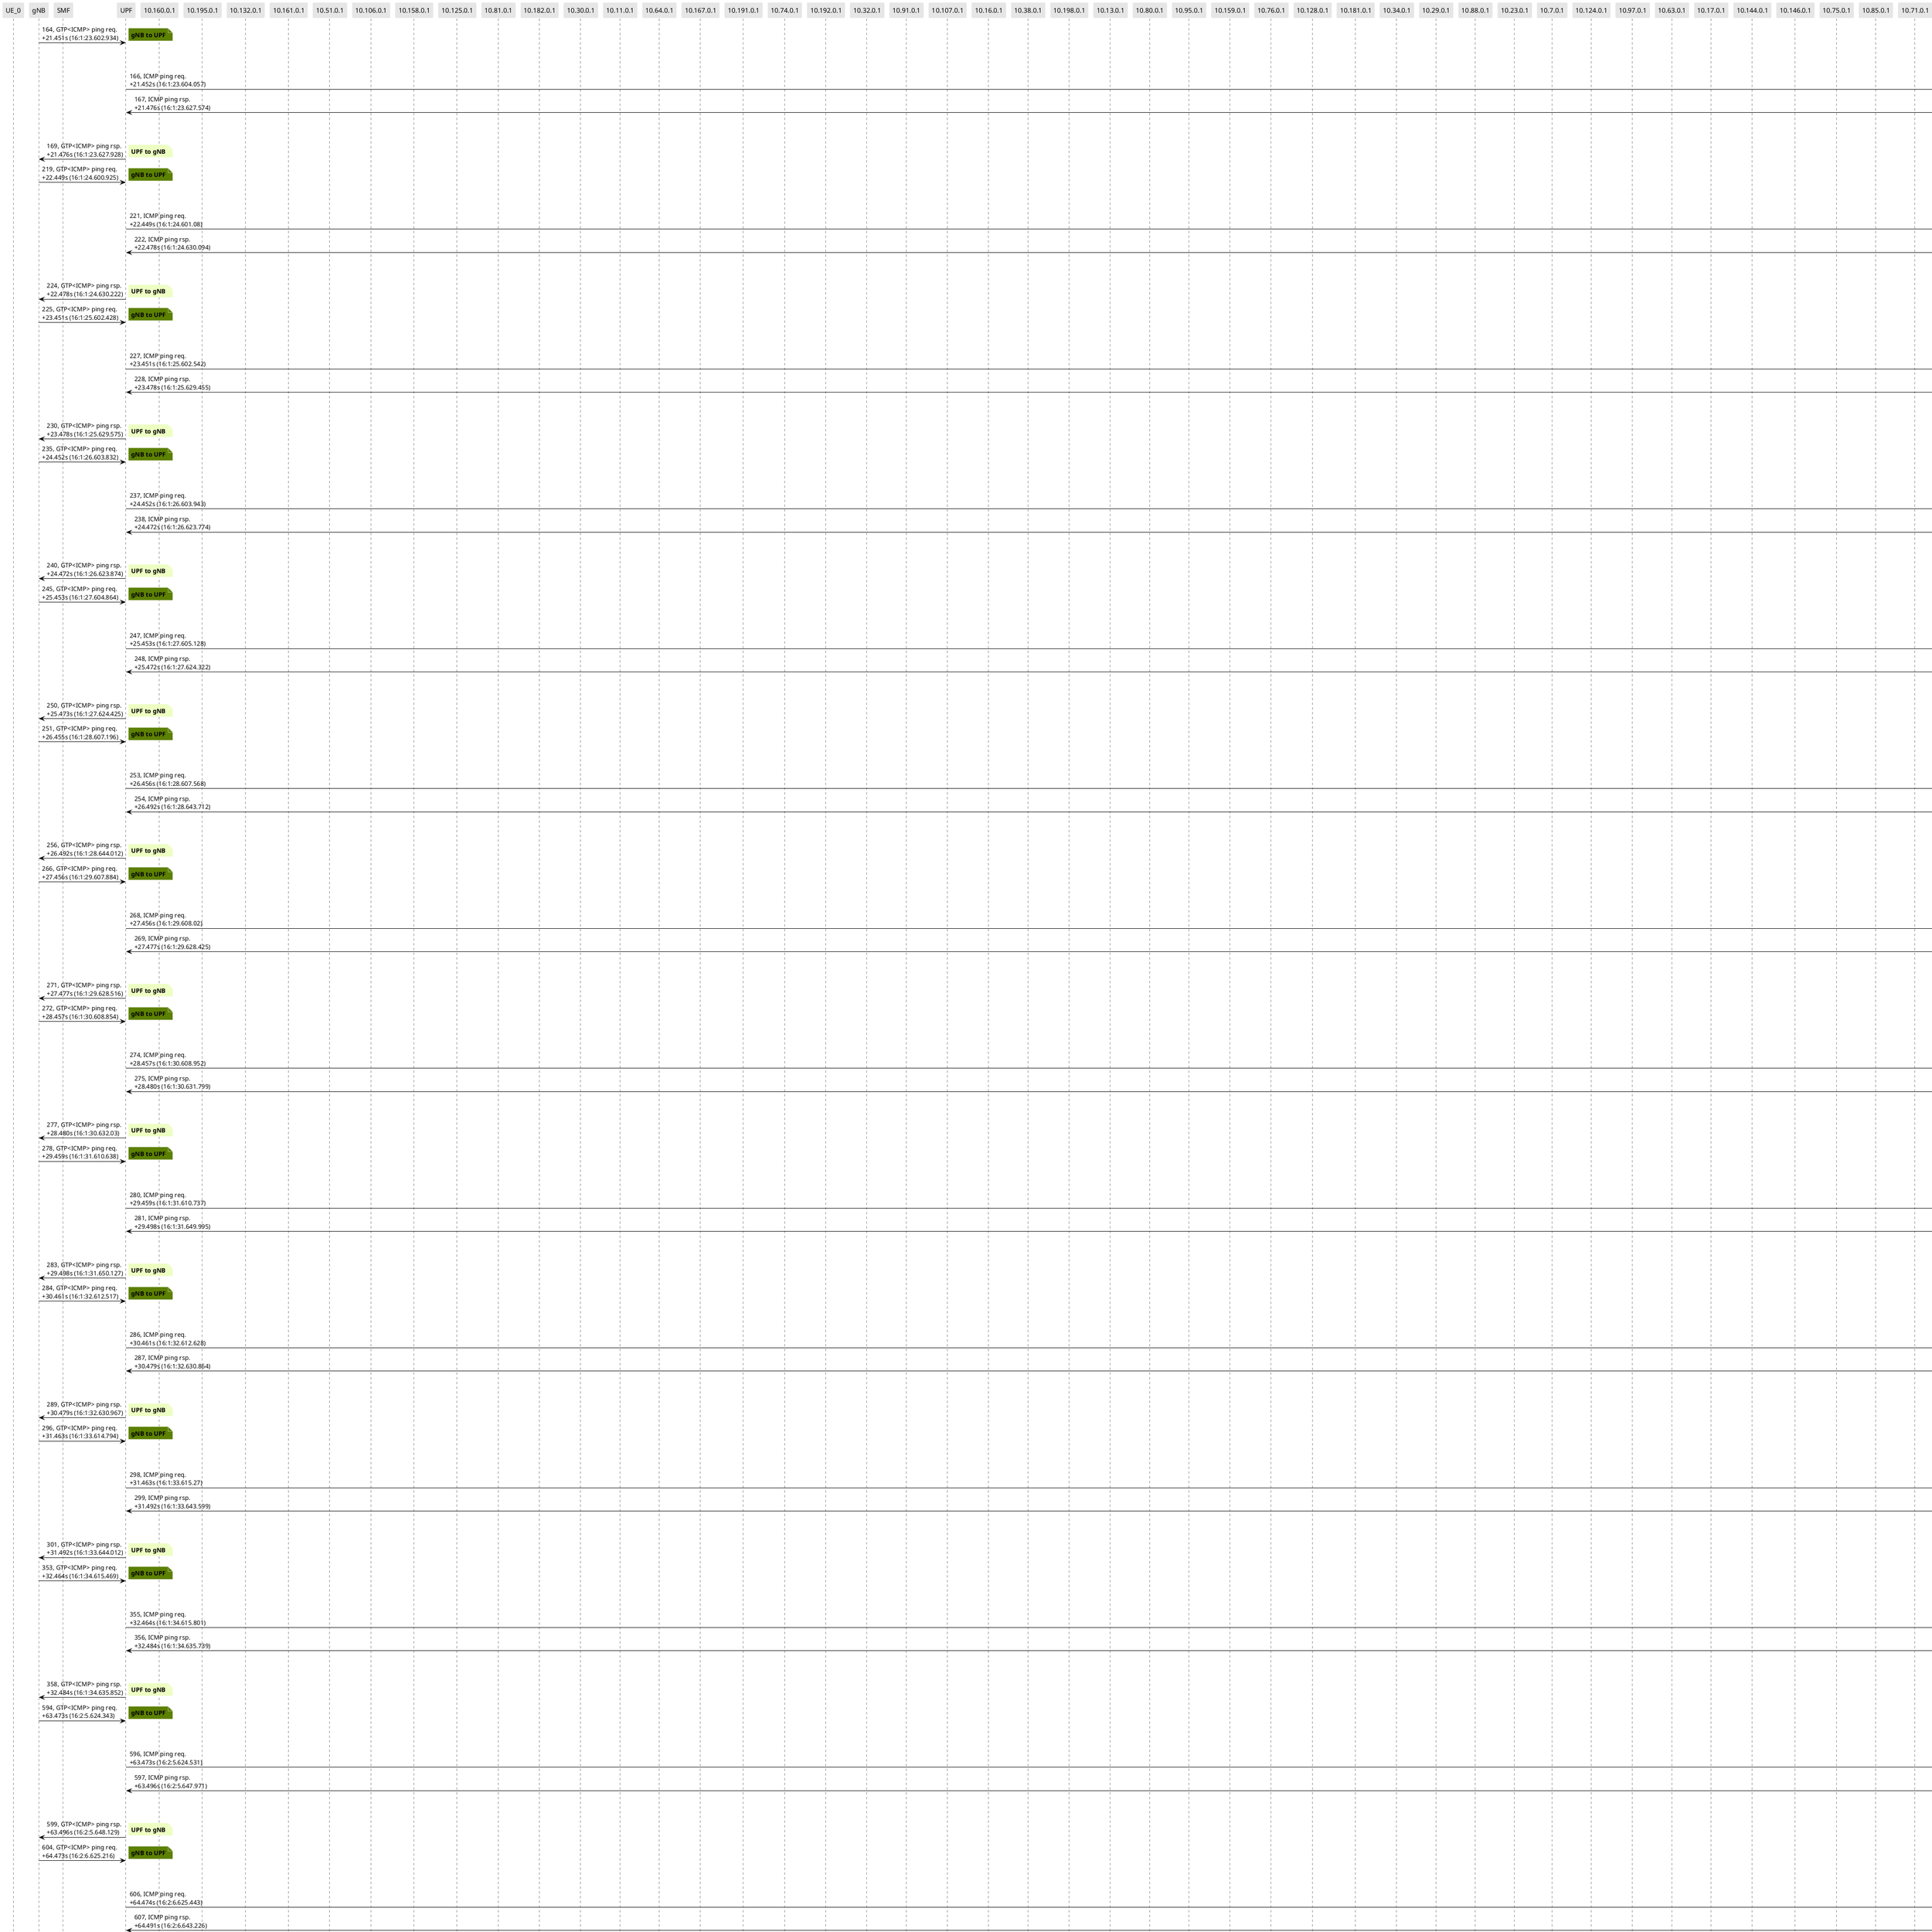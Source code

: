 @startuml
skinparam shadowing false
skinparam NoteBorderColor white
skinparam sequence {
    ArrowColor black
    LifeLineBorderColor black
    LifeLineBackgroundColor black
    ParticipantBorderColor white
    ParticipantBackgroundColor #e6e6e6
}
participant "UE_0"
participant "gNB"
participant "SMF"
participant "UPF"
participant "10.160.0.1"
participant "10.195.0.1"
participant "10.132.0.1"
participant "10.161.0.1"
participant "10.51.0.1"
participant "10.106.0.1"
participant "10.158.0.1"
participant "10.125.0.1"
participant "10.81.0.1"
participant "10.182.0.1"
participant "10.30.0.1"
participant "10.11.0.1"
participant "10.64.0.1"
participant "10.167.0.1"
participant "10.191.0.1"
participant "10.74.0.1"
participant "10.192.0.1"
participant "10.32.0.1"
participant "10.91.0.1"
participant "10.107.0.1"
participant "10.16.0.1"
participant "10.38.0.1"
participant "10.198.0.1"
participant "10.13.0.1"
participant "10.80.0.1"
participant "10.95.0.1"
participant "10.159.0.1"
participant "10.76.0.1"
participant "10.128.0.1"
participant "10.181.0.1"
participant "10.34.0.1"
participant "10.29.0.1"
participant "10.88.0.1"
participant "10.23.0.1"
participant "10.7.0.1"
participant "10.124.0.1"
participant "10.97.0.1"
participant "10.63.0.1"
participant "10.17.0.1"
participant "10.144.0.1"
participant "10.146.0.1"
participant "10.75.0.1"
participant "10.85.0.1"
participant "10.71.0.1"
participant "10.35.0.1"
participant "10.135.0.1"
participant "10.153.0.1"
participant "127.0.0.53"
participant "10.133.0.1"
participant "10.2.0.1"
participant "10.25.0.1"
participant "10.116.0.1"
participant "10.48.0.1"
participant "10.136.0.1"
participant "10.196.0.1"
participant "10.31.0.1"
participant "10.6.0.1"
participant "10.68.0.1"
participant "10.61.0.1"
participant "10.170.0.1"
participant "10.15.0.1"
participant "10.52.0.1"
participant "10.60.0.1"
participant "10.92.0.1"
participant "10.96.0.1"
participant "10.199.0.1"
participant "10.19.0.1"
participant "10.57.0.1"
participant "10.122.0.1"
participant "10.142.0.1"
participant "10.105.0.1"
participant "10.50.0.1"
participant "10.194.0.1"
participant "10.163.0.1"
participant "10.84.0.1"
participant "10.155.0.1"
participant "10.110.0.1"
participant "10.139.0.1"
participant "10.5.0.1"
participant "10.140.0.1"
participant "10.45.0.5"
participant "10.39.0.1"
participant "10.197.0.1"
participant "10.152.0.1"
participant "10.12.0.1"
participant "10.77.0.1"
participant "10.186.0.1"
participant "10.83.0.1"
participant "10.157.0.1"
participant "10.168.0.1"
participant "10.58.0.1"
participant "10.89.0.1"
participant "10.123.0.1"
participant "10.86.0.1"
participant "10.41.0.1"
participant "10.189.0.1"
participant "10.82.0.1"
participant "10.53.0.1"
participant "10.165.0.1"
participant "10.201.0.1"
participant "10.70.0.1"
participant "10.104.0.1"
participant "10.119.0.1"
participant "10.55.0.1"
participant "10.69.0.1"
participant "10.145.0.1"
participant "10.173.0.1"
participant "10.176.0.1"
participant "10.166.0.1"
participant "10.149.0.1"
participant "10.43.0.1"
participant "10.21.0.1"
participant "10.66.0.1"
participant "10.184.0.1"
participant "10.114.0.1"
participant "10.171.0.1"
participant "10.42.0.1"
participant "10.54.0.1"
participant "10.112.0.1"
participant "10.102.0.1"
participant "10.90.0.1"
participant "10.117.0.1"
participant "10.127.0.1"
participant "10.188.0.1"
participant "10.177.0.1"
participant "10.150.0.1"
participant "10.62.0.1"
participant "10.183.0.1"
participant "10.47.0.1"
participant "10.93.0.1"
participant "10.27.0.1"
participant "10.164.0.1"
participant "10.22.0.1"
participant "10.178.0.1"
participant "10.37.0.1"
participant "10.190.0.1"
participant "10.0.0.1"
participant "10.24.0.1"
participant "10.40.0.1"
participant "10.179.0.1"
participant "10.129.0.1"
participant "10.87.0.1"
participant "10.73.0.1"
participant "10.138.0.1"
participant "10.148.0.1"
participant "10.137.0.1"
participant "10.154.0.1"
participant "10.172.0.1"
participant "10.94.0.1"
participant "10.131.0.1"
participant "10.33.0.1"
participant "10.72.0.1"
participant "10.67.0.1"
participant "10.103.0.1"
participant "10.143.0.1"
participant "10.200.0.1"
participant "10.130.0.1"
participant "10.8.0.1"
participant "10.118.0.1"
participant "10.151.0.1"
participant "10.101.0.1"
participant "10.174.0.1"
participant "10.109.0.1"
participant "8.8.8.8"
participant "10.4.0.1"
participant "10.44.0.1"
participant "10.156.0.1"
participant "10.3.0.1"
participant "10.100.0.1"
participant "10.108.0.1"
participant "10.185.0.1"
participant "10.49.0.1"
participant "10.78.0.1"
participant "10.46.0.1"
participant "10.56.0.1"
participant "10.10.0.1"
participant "10.79.0.1"
participant "10.14.0.1"
participant "10.187.0.1"
participant "10.59.0.1"
participant "10.1.0.1"
participant "10.20.0.1"
participant "10.111.0.1"
participant "10.36.0.1"
participant "10.126.0.1"
participant "10.26.0.1"
participant "10.99.0.1"
participant "10.175.0.1"
participant "10.28.0.1"
participant "10.121.0.1"
participant "127.0.0.1"
participant "10.98.0.1"
participant "10.134.0.1"
participant "10.180.0.1"
participant "10.141.0.1"
participant "10.193.0.1"
participant "10.65.0.1"
participant "10.115.0.1"
participant "10.120.0.1"
participant "10.113.0.1"
participant "10.147.0.1"
participant "10.162.0.1"
participant "10.18.0.1"
participant "10.169.0.1"
participant "10.9.0.1"

"gNB" -> "UPF": 164, GTP<ICMP> ping req.\n+21.451s (16:1:23.602.934)

note right #5C8001
**gNB to UPF**
end note

"10.45.0.5" -> "8.8.8.8": 165, ICMP ping req.\n+21.452s (16:1:23.604.018)

note right #5C8001
**10.45.0.5 to 8.8.8.8**
end note

"UPF" -> "8.8.8.8": 166, ICMP ping req.\n+21.452s (16:1:23.604.057)

note right #5C8001
**UPF to 8.8.8.8**
end note

"8.8.8.8" -> "UPF": 167, ICMP ping rsp.\n+21.476s (16:1:23.627.574)

note right #EDFEC2
**8.8.8.8 to UPF**
end note

"8.8.8.8" -> "10.45.0.5": 168, ICMP ping rsp.\n+21.476s (16:1:23.627.602)

note right #EDFEC2
**8.8.8.8 to 10.45.0.5**
end note

"UPF" -> "gNB": 169, GTP<ICMP> ping rsp.\n+21.476s (16:1:23.627.928)

note right #EDFEC2
**UPF to gNB**
end note

"gNB" -> "UPF": 219, GTP<ICMP> ping req.\n+22.449s (16:1:24.600.925)

note right #5C8001
**gNB to UPF**
end note

"10.45.0.5" -> "8.8.8.8": 220, ICMP ping req.\n+22.449s (16:1:24.601.053)

note right #5C8001
**10.45.0.5 to 8.8.8.8**
end note

"UPF" -> "8.8.8.8": 221, ICMP ping req.\n+22.449s (16:1:24.601.08)

note right #5C8001
**UPF to 8.8.8.8**
end note

"8.8.8.8" -> "UPF": 222, ICMP ping rsp.\n+22.478s (16:1:24.630.094)

note right #EDFEC2
**8.8.8.8 to UPF**
end note

"8.8.8.8" -> "10.45.0.5": 223, ICMP ping rsp.\n+22.478s (16:1:24.630.124)

note right #EDFEC2
**8.8.8.8 to 10.45.0.5**
end note

"UPF" -> "gNB": 224, GTP<ICMP> ping rsp.\n+22.478s (16:1:24.630.222)

note right #EDFEC2
**UPF to gNB**
end note

"gNB" -> "UPF": 225, GTP<ICMP> ping req.\n+23.451s (16:1:25.602.428)

note right #5C8001
**gNB to UPF**
end note

"10.45.0.5" -> "8.8.8.8": 226, ICMP ping req.\n+23.451s (16:1:25.602.528)

note right #5C8001
**10.45.0.5 to 8.8.8.8**
end note

"UPF" -> "8.8.8.8": 227, ICMP ping req.\n+23.451s (16:1:25.602.542)

note right #5C8001
**UPF to 8.8.8.8**
end note

"8.8.8.8" -> "UPF": 228, ICMP ping rsp.\n+23.478s (16:1:25.629.455)

note right #EDFEC2
**8.8.8.8 to UPF**
end note

"8.8.8.8" -> "10.45.0.5": 229, ICMP ping rsp.\n+23.478s (16:1:25.629.488)

note right #EDFEC2
**8.8.8.8 to 10.45.0.5**
end note

"UPF" -> "gNB": 230, GTP<ICMP> ping rsp.\n+23.478s (16:1:25.629.575)

note right #EDFEC2
**UPF to gNB**
end note

"gNB" -> "UPF": 235, GTP<ICMP> ping req.\n+24.452s (16:1:26.603.832)

note right #5C8001
**gNB to UPF**
end note

"10.45.0.5" -> "8.8.8.8": 236, ICMP ping req.\n+24.452s (16:1:26.603.929)

note right #5C8001
**10.45.0.5 to 8.8.8.8**
end note

"UPF" -> "8.8.8.8": 237, ICMP ping req.\n+24.452s (16:1:26.603.943)

note right #5C8001
**UPF to 8.8.8.8**
end note

"8.8.8.8" -> "UPF": 238, ICMP ping rsp.\n+24.472s (16:1:26.623.774)

note right #EDFEC2
**8.8.8.8 to UPF**
end note

"8.8.8.8" -> "10.45.0.5": 239, ICMP ping rsp.\n+24.472s (16:1:26.623.799)

note right #EDFEC2
**8.8.8.8 to 10.45.0.5**
end note

"UPF" -> "gNB": 240, GTP<ICMP> ping rsp.\n+24.472s (16:1:26.623.874)

note right #EDFEC2
**UPF to gNB**
end note

"gNB" -> "UPF": 245, GTP<ICMP> ping req.\n+25.453s (16:1:27.604.864)

note right #5C8001
**gNB to UPF**
end note

"10.45.0.5" -> "8.8.8.8": 246, ICMP ping req.\n+25.453s (16:1:27.605.099)

note right #5C8001
**10.45.0.5 to 8.8.8.8**
end note

"UPF" -> "8.8.8.8": 247, ICMP ping req.\n+25.453s (16:1:27.605.128)

note right #5C8001
**UPF to 8.8.8.8**
end note

"8.8.8.8" -> "UPF": 248, ICMP ping rsp.\n+25.472s (16:1:27.624.322)

note right #EDFEC2
**8.8.8.8 to UPF**
end note

"8.8.8.8" -> "10.45.0.5": 249, ICMP ping rsp.\n+25.473s (16:1:27.624.348)

note right #EDFEC2
**8.8.8.8 to 10.45.0.5**
end note

"UPF" -> "gNB": 250, GTP<ICMP> ping rsp.\n+25.473s (16:1:27.624.425)

note right #EDFEC2
**UPF to gNB**
end note

"gNB" -> "UPF": 251, GTP<ICMP> ping req.\n+26.455s (16:1:28.607.196)

note right #5C8001
**gNB to UPF**
end note

"10.45.0.5" -> "8.8.8.8": 252, ICMP ping req.\n+26.456s (16:1:28.607.339)

note right #5C8001
**10.45.0.5 to 8.8.8.8**
end note

"UPF" -> "8.8.8.8": 253, ICMP ping req.\n+26.456s (16:1:28.607.568)

note right #5C8001
**UPF to 8.8.8.8**
end note

"8.8.8.8" -> "UPF": 254, ICMP ping rsp.\n+26.492s (16:1:28.643.712)

note right #EDFEC2
**8.8.8.8 to UPF**
end note

"8.8.8.8" -> "10.45.0.5": 255, ICMP ping rsp.\n+26.492s (16:1:28.643.746)

note right #EDFEC2
**8.8.8.8 to 10.45.0.5**
end note

"UPF" -> "gNB": 256, GTP<ICMP> ping rsp.\n+26.492s (16:1:28.644.012)

note right #EDFEC2
**UPF to gNB**
end note

"gNB" -> "UPF": 266, GTP<ICMP> ping req.\n+27.456s (16:1:29.607.884)

note right #5C8001
**gNB to UPF**
end note

"10.45.0.5" -> "8.8.8.8": 267, ICMP ping req.\n+27.456s (16:1:29.608.003)

note right #5C8001
**10.45.0.5 to 8.8.8.8**
end note

"UPF" -> "8.8.8.8": 268, ICMP ping req.\n+27.456s (16:1:29.608.02)

note right #5C8001
**UPF to 8.8.8.8**
end note

"8.8.8.8" -> "UPF": 269, ICMP ping rsp.\n+27.477s (16:1:29.628.425)

note right #EDFEC2
**8.8.8.8 to UPF**
end note

"8.8.8.8" -> "10.45.0.5": 270, ICMP ping rsp.\n+27.477s (16:1:29.628.449)

note right #EDFEC2
**8.8.8.8 to 10.45.0.5**
end note

"UPF" -> "gNB": 271, GTP<ICMP> ping rsp.\n+27.477s (16:1:29.628.516)

note right #EDFEC2
**UPF to gNB**
end note

"gNB" -> "UPF": 272, GTP<ICMP> ping req.\n+28.457s (16:1:30.608.854)

note right #5C8001
**gNB to UPF**
end note

"10.45.0.5" -> "8.8.8.8": 273, ICMP ping req.\n+28.457s (16:1:30.608.938)

note right #5C8001
**10.45.0.5 to 8.8.8.8**
end note

"UPF" -> "8.8.8.8": 274, ICMP ping req.\n+28.457s (16:1:30.608.952)

note right #5C8001
**UPF to 8.8.8.8**
end note

"8.8.8.8" -> "UPF": 275, ICMP ping rsp.\n+28.480s (16:1:30.631.799)

note right #EDFEC2
**8.8.8.8 to UPF**
end note

"8.8.8.8" -> "10.45.0.5": 276, ICMP ping rsp.\n+28.480s (16:1:30.631.84)

note right #EDFEC2
**8.8.8.8 to 10.45.0.5**
end note

"UPF" -> "gNB": 277, GTP<ICMP> ping rsp.\n+28.480s (16:1:30.632.03)

note right #EDFEC2
**UPF to gNB**
end note

"gNB" -> "UPF": 278, GTP<ICMP> ping req.\n+29.459s (16:1:31.610.638)

note right #5C8001
**gNB to UPF**
end note

"10.45.0.5" -> "8.8.8.8": 279, ICMP ping req.\n+29.459s (16:1:31.610.724)

note right #5C8001
**10.45.0.5 to 8.8.8.8**
end note

"UPF" -> "8.8.8.8": 280, ICMP ping req.\n+29.459s (16:1:31.610.737)

note right #5C8001
**UPF to 8.8.8.8**
end note

"8.8.8.8" -> "UPF": 281, ICMP ping rsp.\n+29.498s (16:1:31.649.995)

note right #EDFEC2
**8.8.8.8 to UPF**
end note

"8.8.8.8" -> "10.45.0.5": 282, ICMP ping rsp.\n+29.498s (16:1:31.650.027)

note right #EDFEC2
**8.8.8.8 to 10.45.0.5**
end note

"UPF" -> "gNB": 283, GTP<ICMP> ping rsp.\n+29.498s (16:1:31.650.127)

note right #EDFEC2
**UPF to gNB**
end note

"gNB" -> "UPF": 284, GTP<ICMP> ping req.\n+30.461s (16:1:32.612.517)

note right #5C8001
**gNB to UPF**
end note

"10.45.0.5" -> "8.8.8.8": 285, ICMP ping req.\n+30.461s (16:1:32.612.613)

note right #5C8001
**10.45.0.5 to 8.8.8.8**
end note

"UPF" -> "8.8.8.8": 286, ICMP ping req.\n+30.461s (16:1:32.612.628)

note right #5C8001
**UPF to 8.8.8.8**
end note

"8.8.8.8" -> "UPF": 287, ICMP ping rsp.\n+30.479s (16:1:32.630.864)

note right #EDFEC2
**8.8.8.8 to UPF**
end note

"8.8.8.8" -> "10.45.0.5": 288, ICMP ping rsp.\n+30.479s (16:1:32.630.889)

note right #EDFEC2
**8.8.8.8 to 10.45.0.5**
end note

"UPF" -> "gNB": 289, GTP<ICMP> ping rsp.\n+30.479s (16:1:32.630.967)

note right #EDFEC2
**UPF to gNB**
end note

"gNB" -> "UPF": 296, GTP<ICMP> ping req.\n+31.463s (16:1:33.614.794)

note right #5C8001
**gNB to UPF**
end note

"10.45.0.5" -> "8.8.8.8": 297, ICMP ping req.\n+31.463s (16:1:33.615.234)

note right #5C8001
**10.45.0.5 to 8.8.8.8**
end note

"UPF" -> "8.8.8.8": 298, ICMP ping req.\n+31.463s (16:1:33.615.27)

note right #5C8001
**UPF to 8.8.8.8**
end note

"8.8.8.8" -> "UPF": 299, ICMP ping rsp.\n+31.492s (16:1:33.643.599)

note right #EDFEC2
**8.8.8.8 to UPF**
end note

"8.8.8.8" -> "10.45.0.5": 300, ICMP ping rsp.\n+31.492s (16:1:33.643.78)

note right #EDFEC2
**8.8.8.8 to 10.45.0.5**
end note

"UPF" -> "gNB": 301, GTP<ICMP> ping rsp.\n+31.492s (16:1:33.644.012)

note right #EDFEC2
**UPF to gNB**
end note

"gNB" -> "UPF": 353, GTP<ICMP> ping req.\n+32.464s (16:1:34.615.469)

note right #5C8001
**gNB to UPF**
end note

"10.45.0.5" -> "8.8.8.8": 354, ICMP ping req.\n+32.464s (16:1:34.615.77)

note right #5C8001
**10.45.0.5 to 8.8.8.8**
end note

"UPF" -> "8.8.8.8": 355, ICMP ping req.\n+32.464s (16:1:34.615.801)

note right #5C8001
**UPF to 8.8.8.8**
end note

"8.8.8.8" -> "UPF": 356, ICMP ping rsp.\n+32.484s (16:1:34.635.739)

note right #EDFEC2
**8.8.8.8 to UPF**
end note

"8.8.8.8" -> "10.45.0.5": 357, ICMP ping rsp.\n+32.484s (16:1:34.635.768)

note right #EDFEC2
**8.8.8.8 to 10.45.0.5**
end note

"UPF" -> "gNB": 358, GTP<ICMP> ping rsp.\n+32.484s (16:1:34.635.852)

note right #EDFEC2
**UPF to gNB**
end note

"gNB" -> "UPF": 594, GTP<ICMP> ping req.\n+63.473s (16:2:5.624.343)

note right #5C8001
**gNB to UPF**
end note

"10.45.0.5" -> "8.8.8.8": 595, ICMP ping req.\n+63.473s (16:2:5.624.495)

note right #5C8001
**10.45.0.5 to 8.8.8.8**
end note

"UPF" -> "8.8.8.8": 596, ICMP ping req.\n+63.473s (16:2:5.624.531)

note right #5C8001
**UPF to 8.8.8.8**
end note

"8.8.8.8" -> "UPF": 597, ICMP ping rsp.\n+63.496s (16:2:5.647.971)

note right #EDFEC2
**8.8.8.8 to UPF**
end note

"8.8.8.8" -> "10.45.0.5": 598, ICMP ping rsp.\n+63.496s (16:2:5.648.009)

note right #EDFEC2
**8.8.8.8 to 10.45.0.5**
end note

"UPF" -> "gNB": 599, GTP<ICMP> ping rsp.\n+63.496s (16:2:5.648.129)

note right #EDFEC2
**UPF to gNB**
end note

"gNB" -> "UPF": 604, GTP<ICMP> ping req.\n+64.473s (16:2:6.625.216)

note right #5C8001
**gNB to UPF**
end note

"10.45.0.5" -> "8.8.8.8": 605, ICMP ping req.\n+64.474s (16:2:6.625.405)

note right #5C8001
**10.45.0.5 to 8.8.8.8**
end note

"UPF" -> "8.8.8.8": 606, ICMP ping req.\n+64.474s (16:2:6.625.443)

note right #5C8001
**UPF to 8.8.8.8**
end note

"8.8.8.8" -> "UPF": 607, ICMP ping rsp.\n+64.491s (16:2:6.643.226)

note right #EDFEC2
**8.8.8.8 to UPF**
end note

"8.8.8.8" -> "10.45.0.5": 608, ICMP ping rsp.\n+64.491s (16:2:6.643.263)

note right #EDFEC2
**8.8.8.8 to 10.45.0.5**
end note

"UPF" -> "gNB": 609, GTP<ICMP> ping rsp.\n+64.492s (16:2:6.643.39)

note right #EDFEC2
**UPF to gNB**
end note

"gNB" -> "UPF": 610, GTP<ICMP> ping req.\n+65.475s (16:2:7.626.734)

note right #5C8001
**gNB to UPF**
end note

"10.45.0.5" -> "8.8.8.8": 611, ICMP ping req.\n+65.475s (16:2:7.626.823)

note right #5C8001
**10.45.0.5 to 8.8.8.8**
end note

"UPF" -> "8.8.8.8": 612, ICMP ping req.\n+65.475s (16:2:7.626.836)

note right #5C8001
**UPF to 8.8.8.8**
end note

"8.8.8.8" -> "UPF": 613, ICMP ping rsp.\n+65.498s (16:2:7.649.533)

note right #EDFEC2
**8.8.8.8 to UPF**
end note

"8.8.8.8" -> "10.45.0.5": 614, ICMP ping rsp.\n+65.498s (16:2:7.649.585)

note right #EDFEC2
**8.8.8.8 to 10.45.0.5**
end note

"UPF" -> "gNB": 615, GTP<ICMP> ping rsp.\n+65.498s (16:2:7.649.673)

note right #EDFEC2
**UPF to gNB**
end note

"gNB" -> "UPF": 620, GTP<ICMP> ping req.\n+66.486s (16:2:8.637.342)

note right #5C8001
**gNB to UPF**
end note

"10.45.0.5" -> "8.8.8.8": 621, ICMP ping req.\n+66.486s (16:2:8.637.497)

note right #5C8001
**10.45.0.5 to 8.8.8.8**
end note

"UPF" -> "8.8.8.8": 622, ICMP ping req.\n+66.486s (16:2:8.637.521)

note right #5C8001
**UPF to 8.8.8.8**
end note

"8.8.8.8" -> "UPF": 623, ICMP ping rsp.\n+66.519s (16:2:8.670.376)

note right #EDFEC2
**8.8.8.8 to UPF**
end note

"8.8.8.8" -> "10.45.0.5": 624, ICMP ping rsp.\n+66.519s (16:2:8.670.411)

note right #EDFEC2
**8.8.8.8 to 10.45.0.5**
end note

"UPF" -> "gNB": 625, GTP<ICMP> ping rsp.\n+66.519s (16:2:8.670.513)

note right #EDFEC2
**UPF to gNB**
end note

"gNB" -> "UPF": 631, GTP<ICMP> ping req.\n+67.484s (16:2:9.636.333)

note right #5C8001
**gNB to UPF**
end note

"10.45.0.5" -> "8.8.8.8": 632, ICMP ping req.\n+67.485s (16:2:9.636.573)

note right #5C8001
**10.45.0.5 to 8.8.8.8**
end note

"UPF" -> "8.8.8.8": 633, ICMP ping req.\n+67.485s (16:2:9.636.599)

note right #5C8001
**UPF to 8.8.8.8**
end note

"8.8.8.8" -> "UPF": 634, ICMP ping rsp.\n+67.505s (16:2:9.657.308)

note right #EDFEC2
**8.8.8.8 to UPF**
end note

@enduml
